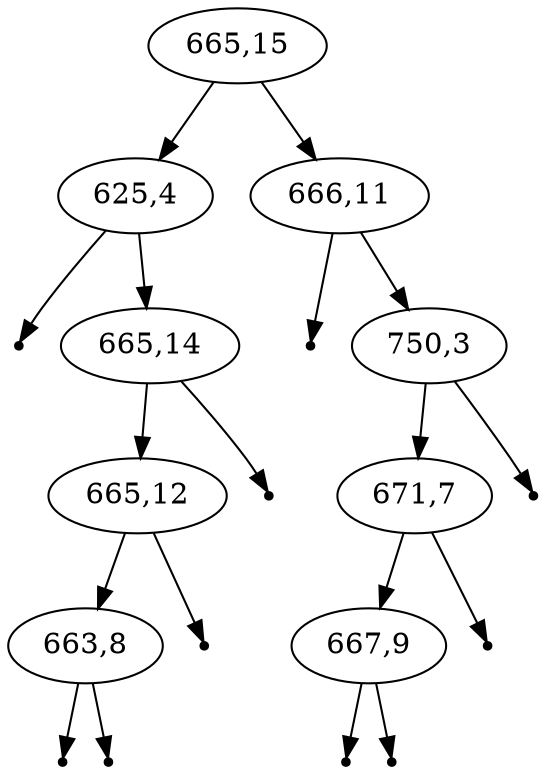 digraph G { 
   "665,15" -> "625,4";
null11[shape=point];
   "625,4" -> null11 ;
   "625,4" -> "665,14";
   "665,14" -> "665,12";
   "665,12" -> "663,8";
null12[shape=point];
   "663,8" -> null12 ;
null13[shape=point];
   "663,8" -> null13 ;
null14[shape=point];
   "665,12" -> null14 ;
null15[shape=point];
   "665,14" -> null15 ;
   "665,15" -> "666,11";
null16[shape=point];
   "666,11" -> null16 ;
   "666,11" -> "750,3";
   "750,3" -> "671,7";
   "671,7" -> "667,9";
null17[shape=point];
   "667,9" -> null17 ;
null18[shape=point];
   "667,9" -> null18 ;
null19[shape=point];
   "671,7" -> null19 ;
null20[shape=point];
   "750,3" -> null20 ;
}
